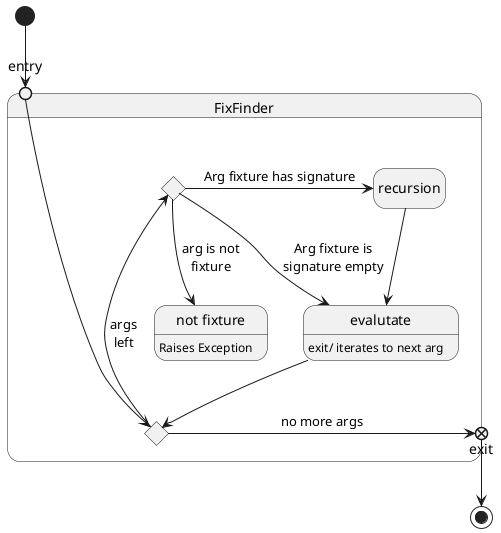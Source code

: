 @startuml FixtureCollapser
top to bottom direction
hide empty description


state FixFinder {
    state entry <<entrypoint>>
    state exit <<exitpoint>>
    state c <<choice>>
    state check_for_args <<choice>>
    state "not fixture" as not_fixture : Raises Exception
    state evalutate : exit/ iterates to next arg
    entry --> check_for_args
    check_for_args --> c : args\nleft 
    c -> recursion : Arg fixture has signature
    c -> evalutate : Arg fixture is\nsignature empty
    recursion --> evalutate
    evalutate --> check_for_args
    c --> not_fixture: arg is not\nfixture
    check_for_args -> exit :  no more args
}

[*] --> entry
exit --> [*]
@enduml